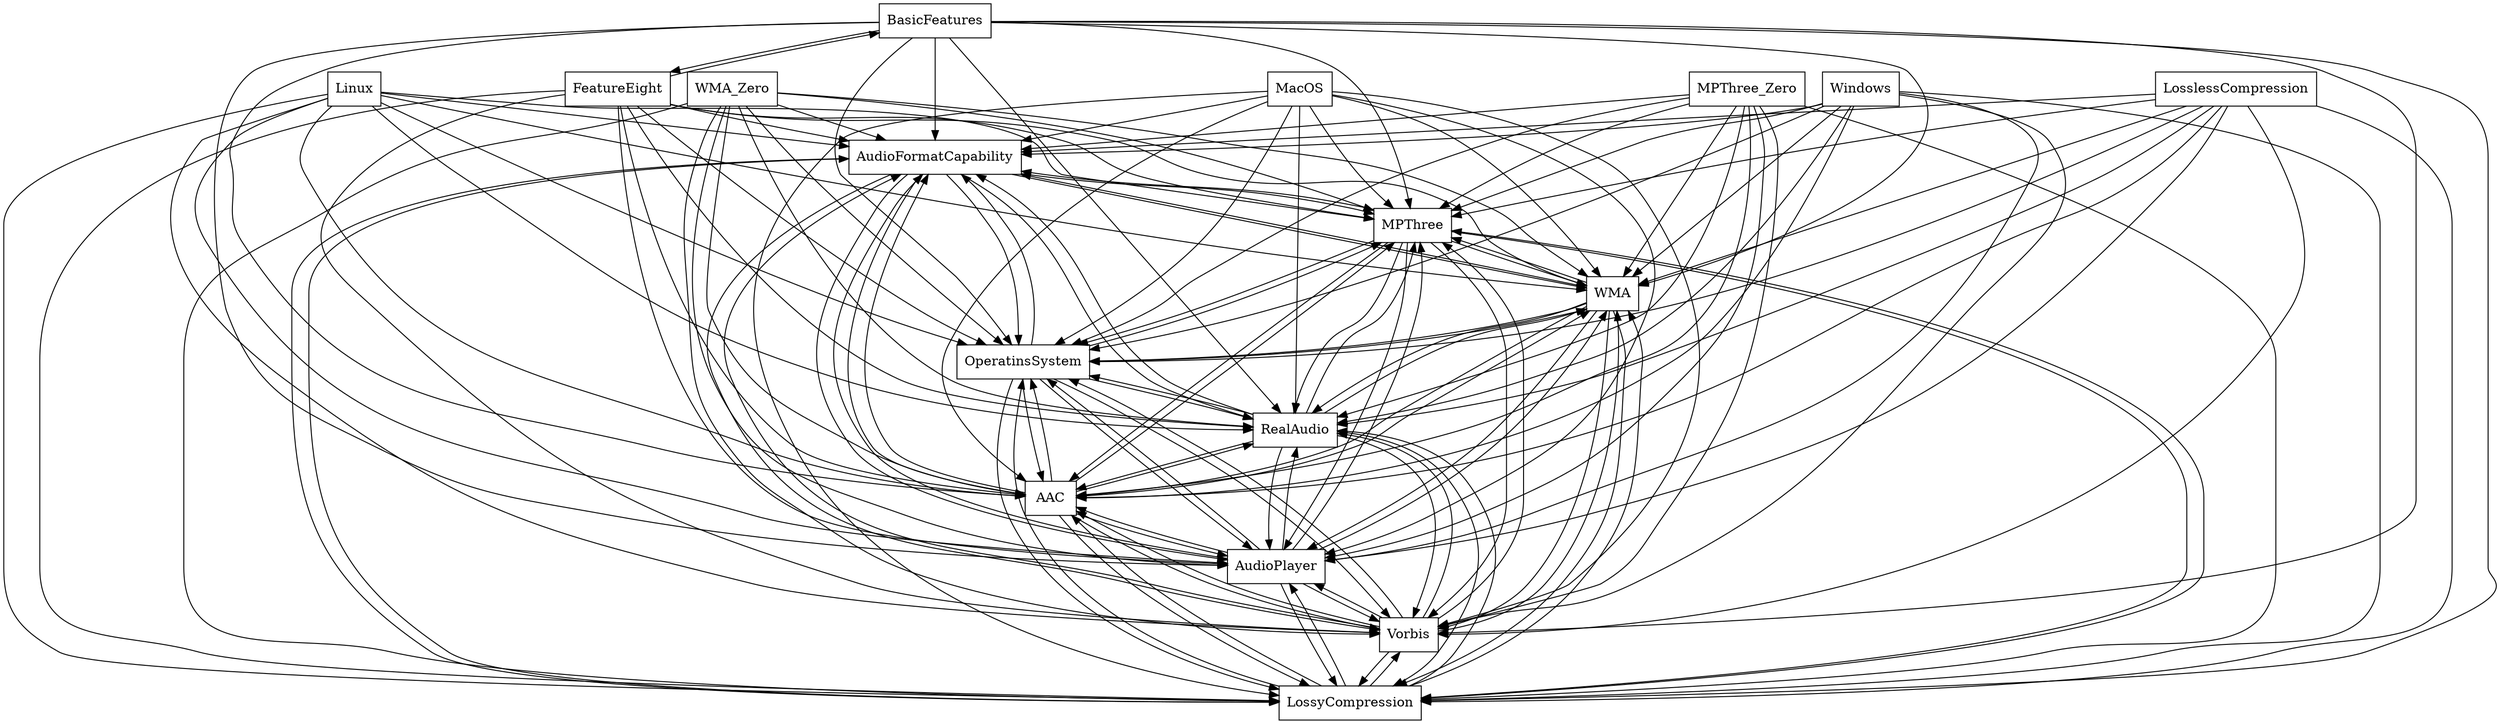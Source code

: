digraph{
graph [rankdir=TB];
node [shape=box];
edge [arrowhead=normal];
0[label="AudioFormatCapability",]
1[label="MPThree_Zero",]
2[label="MacOS",]
3[label="MPThree",]
4[label="LossyCompression",]
5[label="Vorbis",]
6[label="LosslessCompression",]
7[label="BasicFeatures",]
8[label="Linux",]
9[label="Windows",]
10[label="AudioPlayer",]
11[label="AAC",]
12[label="RealAudio",]
13[label="OperatinsSystem",]
14[label="WMA_Zero",]
15[label="WMA",]
16[label="FeatureEight",]
0->3[label="",]
0->4[label="",]
0->5[label="",]
0->10[label="",]
0->11[label="",]
0->12[label="",]
0->13[label="",]
0->15[label="",]
1->0[label="",]
1->3[label="",]
1->4[label="",]
1->5[label="",]
1->10[label="",]
1->11[label="",]
1->12[label="",]
1->13[label="",]
1->15[label="",]
2->0[label="",]
2->3[label="",]
2->4[label="",]
2->5[label="",]
2->10[label="",]
2->11[label="",]
2->12[label="",]
2->13[label="",]
2->15[label="",]
3->0[label="",]
3->4[label="",]
3->5[label="",]
3->10[label="",]
3->11[label="",]
3->12[label="",]
3->13[label="",]
3->15[label="",]
4->0[label="",]
4->3[label="",]
4->5[label="",]
4->10[label="",]
4->11[label="",]
4->12[label="",]
4->13[label="",]
4->15[label="",]
5->0[label="",]
5->3[label="",]
5->4[label="",]
5->10[label="",]
5->11[label="",]
5->12[label="",]
5->13[label="",]
5->15[label="",]
6->0[label="",]
6->3[label="",]
6->4[label="",]
6->5[label="",]
6->10[label="",]
6->11[label="",]
6->12[label="",]
6->13[label="",]
6->15[label="",]
7->0[label="",]
7->3[label="",]
7->4[label="",]
7->5[label="",]
7->10[label="",]
7->11[label="",]
7->12[label="",]
7->13[label="",]
7->15[label="",]
7->16[label="",]
8->0[label="",]
8->3[label="",]
8->4[label="",]
8->5[label="",]
8->10[label="",]
8->11[label="",]
8->12[label="",]
8->13[label="",]
8->15[label="",]
9->0[label="",]
9->3[label="",]
9->4[label="",]
9->5[label="",]
9->10[label="",]
9->11[label="",]
9->12[label="",]
9->13[label="",]
9->15[label="",]
10->0[label="",]
10->3[label="",]
10->4[label="",]
10->5[label="",]
10->11[label="",]
10->12[label="",]
10->13[label="",]
10->15[label="",]
11->0[label="",]
11->3[label="",]
11->4[label="",]
11->5[label="",]
11->10[label="",]
11->12[label="",]
11->13[label="",]
11->15[label="",]
12->0[label="",]
12->3[label="",]
12->4[label="",]
12->5[label="",]
12->10[label="",]
12->11[label="",]
12->13[label="",]
12->15[label="",]
13->0[label="",]
13->3[label="",]
13->4[label="",]
13->5[label="",]
13->10[label="",]
13->11[label="",]
13->12[label="",]
13->15[label="",]
14->0[label="",]
14->3[label="",]
14->4[label="",]
14->5[label="",]
14->10[label="",]
14->11[label="",]
14->12[label="",]
14->13[label="",]
14->15[label="",]
15->0[label="",]
15->3[label="",]
15->4[label="",]
15->5[label="",]
15->10[label="",]
15->11[label="",]
15->12[label="",]
15->13[label="",]
16->0[label="",]
16->3[label="",]
16->4[label="",]
16->5[label="",]
16->7[label="",]
16->10[label="",]
16->11[label="",]
16->12[label="",]
16->13[label="",]
16->15[label="",]
}
